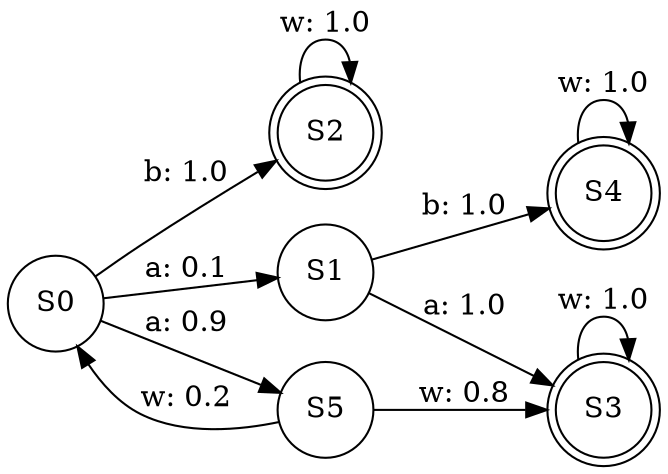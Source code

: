 digraph sut {
	rankdir=LR;
	node [shape = doublecircle]; S2 S4 S3;
	node [shape = circle];
	S0 -> S1 [ label = "a: 0.1" ];
	S0 -> S5 [ label = "a: 0.9" ];
	S0 -> S2 [ label = "b: 1.0" ];
	S2 -> S2 [ label = "w: 1.0" ];
	S1 -> S4 [ label = "b: 1.0" ];
	S4 -> S4 [ label = "w: 1.0" ];
	S1 -> S3 [ label = "a: 1.0" ];
	S3 -> S3 [ label = "w: 1.0" ];
	S5 -> S3 [ label = "w: 0.8" ];
	S5 -> S0 [ label = "w: 0.2" ];
}
